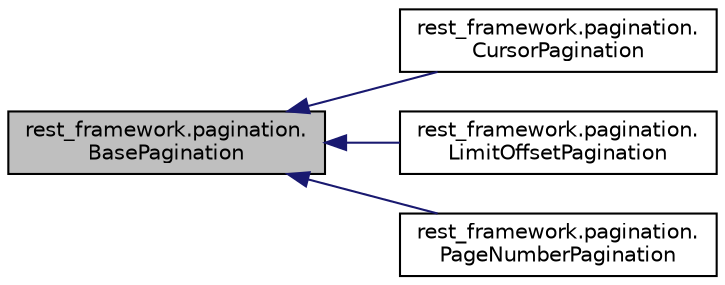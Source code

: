 digraph "rest_framework.pagination.BasePagination"
{
 // LATEX_PDF_SIZE
  edge [fontname="Helvetica",fontsize="10",labelfontname="Helvetica",labelfontsize="10"];
  node [fontname="Helvetica",fontsize="10",shape=record];
  rankdir="LR";
  Node1 [label="rest_framework.pagination.\lBasePagination",height=0.2,width=0.4,color="black", fillcolor="grey75", style="filled", fontcolor="black",tooltip=" "];
  Node1 -> Node2 [dir="back",color="midnightblue",fontsize="10",style="solid",fontname="Helvetica"];
  Node2 [label="rest_framework.pagination.\lCursorPagination",height=0.2,width=0.4,color="black", fillcolor="white", style="filled",URL="$classrest__framework_1_1pagination_1_1_cursor_pagination.html",tooltip=" "];
  Node1 -> Node3 [dir="back",color="midnightblue",fontsize="10",style="solid",fontname="Helvetica"];
  Node3 [label="rest_framework.pagination.\lLimitOffsetPagination",height=0.2,width=0.4,color="black", fillcolor="white", style="filled",URL="$classrest__framework_1_1pagination_1_1_limit_offset_pagination.html",tooltip=" "];
  Node1 -> Node4 [dir="back",color="midnightblue",fontsize="10",style="solid",fontname="Helvetica"];
  Node4 [label="rest_framework.pagination.\lPageNumberPagination",height=0.2,width=0.4,color="black", fillcolor="white", style="filled",URL="$classrest__framework_1_1pagination_1_1_page_number_pagination.html",tooltip=" "];
}
